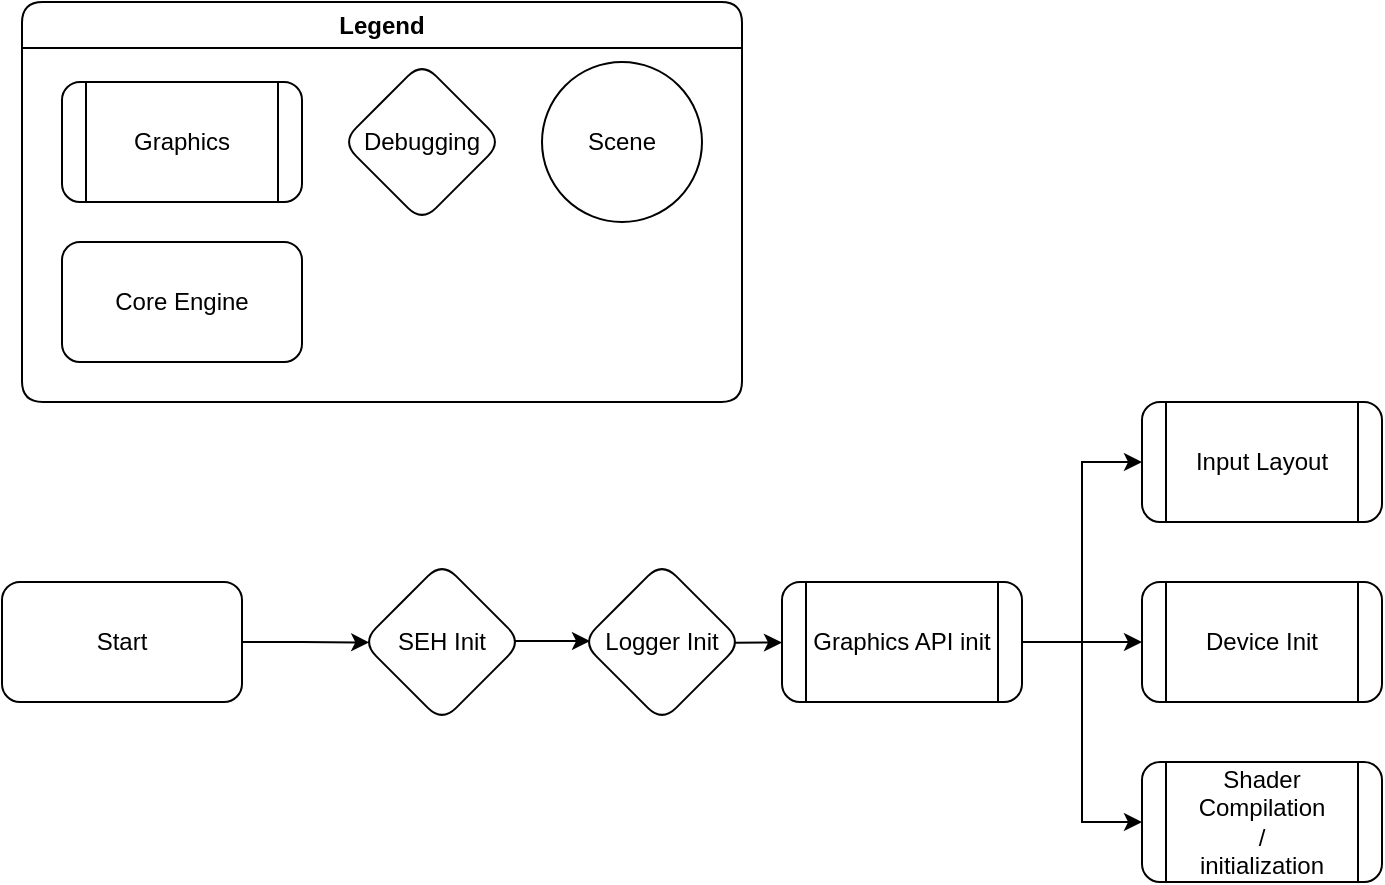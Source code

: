 <mxfile version="22.1.2" type="device">
  <diagram name="Page-1" id="izEaVC4v9u13IQjsBOno">
    <mxGraphModel dx="1195" dy="737" grid="1" gridSize="10" guides="1" tooltips="1" connect="1" arrows="1" fold="1" page="1" pageScale="1" pageWidth="1920" pageHeight="1200" math="0" shadow="0">
      <root>
        <mxCell id="0" />
        <mxCell id="1" parent="0" />
        <mxCell id="SXCtUls87NGUJ6-nfxSb-15" style="edgeStyle=orthogonalEdgeStyle;rounded=0;orthogonalLoop=1;jettySize=auto;html=1;entryX=0.045;entryY=0.503;entryDx=0;entryDy=0;fontFamily=Helvetica;fontSize=12;fontColor=default;entryPerimeter=0;" edge="1" parent="1" source="SXCtUls87NGUJ6-nfxSb-1" target="SXCtUls87NGUJ6-nfxSb-10">
          <mxGeometry relative="1" as="geometry" />
        </mxCell>
        <mxCell id="SXCtUls87NGUJ6-nfxSb-1" value="Start" style="rounded=1;whiteSpace=wrap;html=1;" vertex="1" parent="1">
          <mxGeometry x="40" y="310" width="120" height="60" as="geometry" />
        </mxCell>
        <mxCell id="SXCtUls87NGUJ6-nfxSb-6" value="Legend" style="swimlane;whiteSpace=wrap;html=1;rounded=1;strokeColor=default;align=center;verticalAlign=middle;fontFamily=Helvetica;fontSize=12;fontColor=default;fillColor=default;" vertex="1" parent="1">
          <mxGeometry x="50" y="20" width="360" height="200" as="geometry" />
        </mxCell>
        <mxCell id="SXCtUls87NGUJ6-nfxSb-4" value="Graphics" style="shape=process;whiteSpace=wrap;html=1;backgroundOutline=1;rounded=1;strokeColor=default;align=center;verticalAlign=middle;fontFamily=Helvetica;fontSize=12;fontColor=default;fillColor=default;" vertex="1" parent="SXCtUls87NGUJ6-nfxSb-6">
          <mxGeometry x="20" y="40" width="120" height="60" as="geometry" />
        </mxCell>
        <mxCell id="SXCtUls87NGUJ6-nfxSb-7" value="Debugging" style="rhombus;whiteSpace=wrap;html=1;rounded=1;strokeColor=default;align=center;verticalAlign=middle;fontFamily=Helvetica;fontSize=12;fontColor=default;fillColor=default;" vertex="1" parent="SXCtUls87NGUJ6-nfxSb-6">
          <mxGeometry x="160" y="30" width="80" height="80" as="geometry" />
        </mxCell>
        <mxCell id="SXCtUls87NGUJ6-nfxSb-8" value="Core Engine" style="rounded=1;whiteSpace=wrap;html=1;strokeColor=default;align=center;verticalAlign=middle;fontFamily=Helvetica;fontSize=12;fontColor=default;fillColor=default;" vertex="1" parent="SXCtUls87NGUJ6-nfxSb-6">
          <mxGeometry x="20" y="120" width="120" height="60" as="geometry" />
        </mxCell>
        <mxCell id="SXCtUls87NGUJ6-nfxSb-9" value="Scene" style="ellipse;whiteSpace=wrap;html=1;aspect=fixed;rounded=1;strokeColor=default;align=center;verticalAlign=middle;fontFamily=Helvetica;fontSize=12;fontColor=default;fillColor=default;" vertex="1" parent="SXCtUls87NGUJ6-nfxSb-6">
          <mxGeometry x="260" y="30" width="80" height="80" as="geometry" />
        </mxCell>
        <mxCell id="SXCtUls87NGUJ6-nfxSb-18" style="edgeStyle=orthogonalEdgeStyle;rounded=0;orthogonalLoop=1;jettySize=auto;html=1;entryX=0.05;entryY=0.506;entryDx=0;entryDy=0;fontFamily=Helvetica;fontSize=12;fontColor=default;exitX=0.941;exitY=0.494;exitDx=0;exitDy=0;exitPerimeter=0;entryPerimeter=0;" edge="1" parent="1" source="SXCtUls87NGUJ6-nfxSb-10" target="SXCtUls87NGUJ6-nfxSb-11">
          <mxGeometry relative="1" as="geometry" />
        </mxCell>
        <mxCell id="SXCtUls87NGUJ6-nfxSb-10" value="SEH Init" style="rhombus;whiteSpace=wrap;html=1;rounded=1;strokeColor=default;align=center;verticalAlign=middle;fontFamily=Helvetica;fontSize=12;fontColor=default;fillColor=default;" vertex="1" parent="1">
          <mxGeometry x="220" y="300" width="80" height="80" as="geometry" />
        </mxCell>
        <mxCell id="SXCtUls87NGUJ6-nfxSb-20" style="edgeStyle=orthogonalEdgeStyle;rounded=0;orthogonalLoop=1;jettySize=auto;html=1;entryX=0;entryY=0.5;entryDx=0;entryDy=0;fontFamily=Helvetica;fontSize=12;fontColor=default;exitX=0.958;exitY=0.504;exitDx=0;exitDy=0;exitPerimeter=0;" edge="1" parent="1" source="SXCtUls87NGUJ6-nfxSb-11" target="SXCtUls87NGUJ6-nfxSb-14">
          <mxGeometry relative="1" as="geometry">
            <Array as="points" />
          </mxGeometry>
        </mxCell>
        <mxCell id="SXCtUls87NGUJ6-nfxSb-11" value="Logger Init" style="rhombus;whiteSpace=wrap;html=1;rounded=1;strokeColor=default;align=center;verticalAlign=middle;fontFamily=Helvetica;fontSize=12;fontColor=default;fillColor=default;" vertex="1" parent="1">
          <mxGeometry x="330" y="300" width="80" height="80" as="geometry" />
        </mxCell>
        <mxCell id="SXCtUls87NGUJ6-nfxSb-26" style="edgeStyle=orthogonalEdgeStyle;rounded=0;orthogonalLoop=1;jettySize=auto;html=1;entryX=0;entryY=0.5;entryDx=0;entryDy=0;fontFamily=Helvetica;fontSize=12;fontColor=default;" edge="1" parent="1" source="SXCtUls87NGUJ6-nfxSb-14" target="SXCtUls87NGUJ6-nfxSb-21">
          <mxGeometry relative="1" as="geometry" />
        </mxCell>
        <mxCell id="SXCtUls87NGUJ6-nfxSb-27" style="edgeStyle=orthogonalEdgeStyle;rounded=0;orthogonalLoop=1;jettySize=auto;html=1;entryX=0;entryY=0.5;entryDx=0;entryDy=0;fontFamily=Helvetica;fontSize=12;fontColor=default;" edge="1" parent="1" source="SXCtUls87NGUJ6-nfxSb-14" target="SXCtUls87NGUJ6-nfxSb-22">
          <mxGeometry relative="1" as="geometry" />
        </mxCell>
        <mxCell id="SXCtUls87NGUJ6-nfxSb-28" style="edgeStyle=orthogonalEdgeStyle;rounded=0;orthogonalLoop=1;jettySize=auto;html=1;entryX=0;entryY=0.5;entryDx=0;entryDy=0;fontFamily=Helvetica;fontSize=12;fontColor=default;" edge="1" parent="1" source="SXCtUls87NGUJ6-nfxSb-14" target="SXCtUls87NGUJ6-nfxSb-23">
          <mxGeometry relative="1" as="geometry" />
        </mxCell>
        <mxCell id="SXCtUls87NGUJ6-nfxSb-14" value="Graphics API init" style="shape=process;whiteSpace=wrap;html=1;backgroundOutline=1;rounded=1;strokeColor=default;align=center;verticalAlign=middle;fontFamily=Helvetica;fontSize=12;fontColor=default;fillColor=default;" vertex="1" parent="1">
          <mxGeometry x="430" y="310" width="120" height="60" as="geometry" />
        </mxCell>
        <mxCell id="SXCtUls87NGUJ6-nfxSb-21" value="Input Layout" style="shape=process;whiteSpace=wrap;html=1;backgroundOutline=1;rounded=1;strokeColor=default;align=center;verticalAlign=middle;fontFamily=Helvetica;fontSize=12;fontColor=default;fillColor=default;" vertex="1" parent="1">
          <mxGeometry x="610" y="220" width="120" height="60" as="geometry" />
        </mxCell>
        <mxCell id="SXCtUls87NGUJ6-nfxSb-22" value="Device Init" style="shape=process;whiteSpace=wrap;html=1;backgroundOutline=1;rounded=1;strokeColor=default;align=center;verticalAlign=middle;fontFamily=Helvetica;fontSize=12;fontColor=default;fillColor=default;" vertex="1" parent="1">
          <mxGeometry x="610" y="310" width="120" height="60" as="geometry" />
        </mxCell>
        <mxCell id="SXCtUls87NGUJ6-nfxSb-23" value="Shader Compilation&lt;br&gt;/&lt;br&gt;initialization" style="shape=process;whiteSpace=wrap;html=1;backgroundOutline=1;rounded=1;strokeColor=default;align=center;verticalAlign=middle;fontFamily=Helvetica;fontSize=12;fontColor=default;fillColor=default;" vertex="1" parent="1">
          <mxGeometry x="610" y="400" width="120" height="60" as="geometry" />
        </mxCell>
      </root>
    </mxGraphModel>
  </diagram>
</mxfile>
